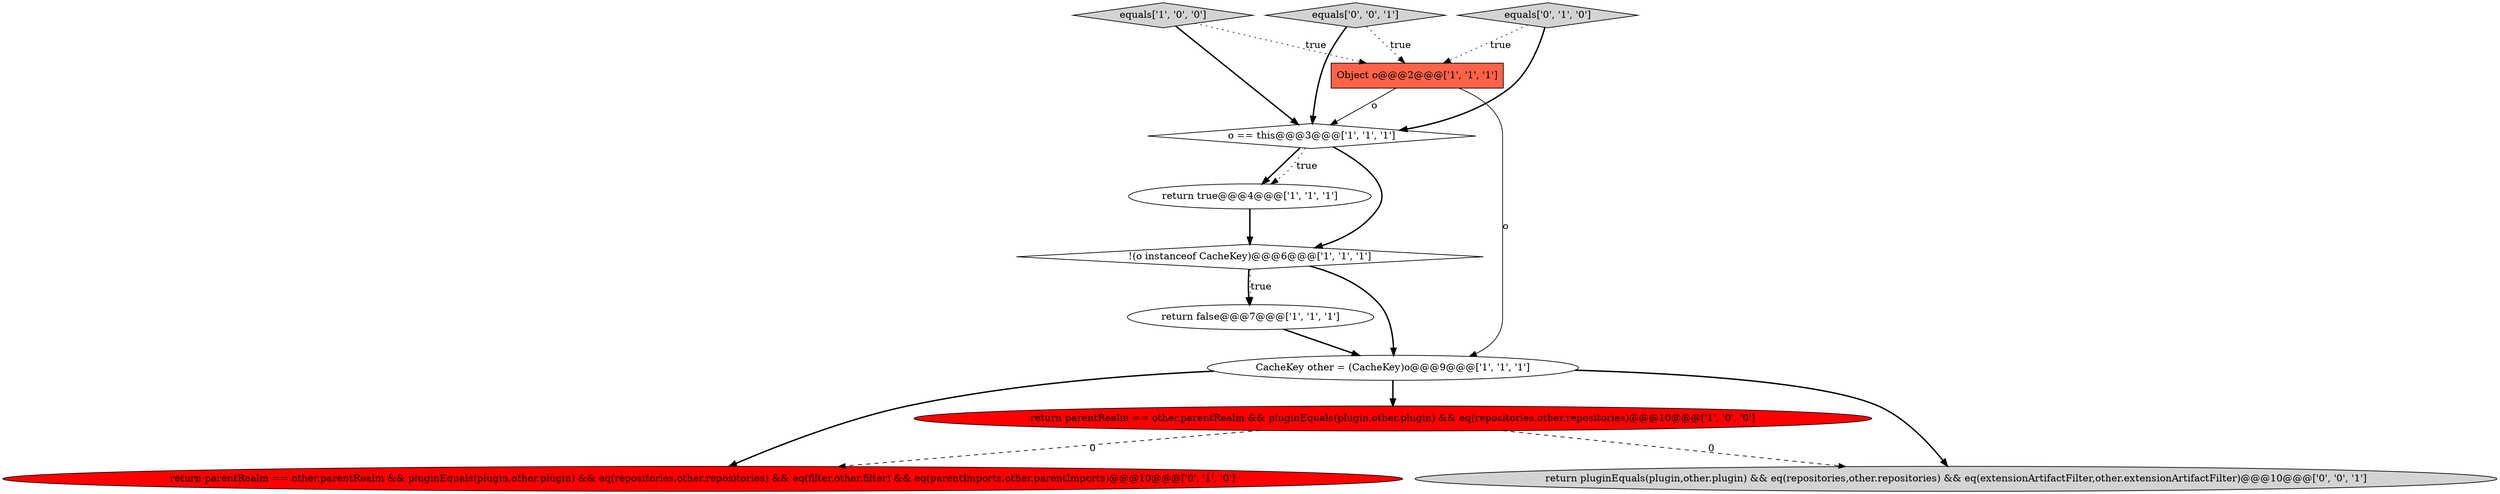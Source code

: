 digraph {
10 [style = filled, label = "equals['0', '0', '1']", fillcolor = lightgray, shape = diamond image = "AAA0AAABBB3BBB"];
1 [style = filled, label = "return false@@@7@@@['1', '1', '1']", fillcolor = white, shape = ellipse image = "AAA0AAABBB1BBB"];
5 [style = filled, label = "CacheKey other = (CacheKey)o@@@9@@@['1', '1', '1']", fillcolor = white, shape = ellipse image = "AAA0AAABBB1BBB"];
6 [style = filled, label = "equals['1', '0', '0']", fillcolor = lightgray, shape = diamond image = "AAA0AAABBB1BBB"];
9 [style = filled, label = "return parentRealm == other.parentRealm && pluginEquals(plugin,other.plugin) && eq(repositories,other.repositories) && eq(filter,other.filter) && eq(parentImports,other.parentImports)@@@10@@@['0', '1', '0']", fillcolor = red, shape = ellipse image = "AAA1AAABBB2BBB"];
3 [style = filled, label = "Object o@@@2@@@['1', '1', '1']", fillcolor = tomato, shape = box image = "AAA0AAABBB1BBB"];
2 [style = filled, label = "return true@@@4@@@['1', '1', '1']", fillcolor = white, shape = ellipse image = "AAA0AAABBB1BBB"];
8 [style = filled, label = "equals['0', '1', '0']", fillcolor = lightgray, shape = diamond image = "AAA0AAABBB2BBB"];
4 [style = filled, label = "o == this@@@3@@@['1', '1', '1']", fillcolor = white, shape = diamond image = "AAA0AAABBB1BBB"];
7 [style = filled, label = "return parentRealm == other.parentRealm && pluginEquals(plugin,other.plugin) && eq(repositories,other.repositories)@@@10@@@['1', '0', '0']", fillcolor = red, shape = ellipse image = "AAA1AAABBB1BBB"];
11 [style = filled, label = "return pluginEquals(plugin,other.plugin) && eq(repositories,other.repositories) && eq(extensionArtifactFilter,other.extensionArtifactFilter)@@@10@@@['0', '0', '1']", fillcolor = lightgray, shape = ellipse image = "AAA0AAABBB3BBB"];
0 [style = filled, label = "!(o instanceof CacheKey)@@@6@@@['1', '1', '1']", fillcolor = white, shape = diamond image = "AAA0AAABBB1BBB"];
1->5 [style = bold, label=""];
5->9 [style = bold, label=""];
7->11 [style = dashed, label="0"];
10->3 [style = dotted, label="true"];
3->4 [style = solid, label="o"];
4->2 [style = bold, label=""];
8->3 [style = dotted, label="true"];
4->0 [style = bold, label=""];
6->4 [style = bold, label=""];
2->0 [style = bold, label=""];
7->9 [style = dashed, label="0"];
0->1 [style = bold, label=""];
0->1 [style = dotted, label="true"];
10->4 [style = bold, label=""];
5->7 [style = bold, label=""];
5->11 [style = bold, label=""];
8->4 [style = bold, label=""];
6->3 [style = dotted, label="true"];
3->5 [style = solid, label="o"];
4->2 [style = dotted, label="true"];
0->5 [style = bold, label=""];
}
